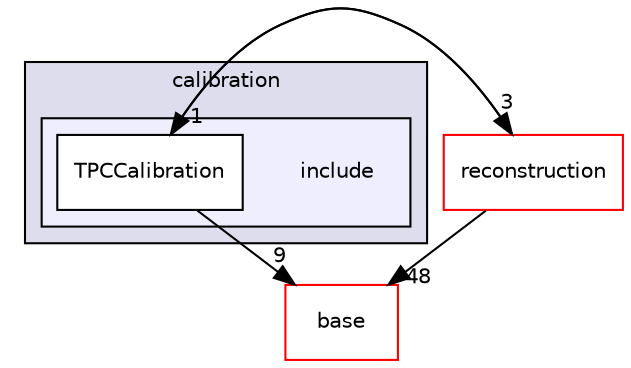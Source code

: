 digraph "/home/travis/build/AliceO2Group/AliceO2/Detectors/TPC/calibration/include" {
  bgcolor=transparent;
  compound=true
  node [ fontsize="10", fontname="Helvetica"];
  edge [ labelfontsize="10", labelfontname="Helvetica"];
  subgraph clusterdir_4995562033b321477cfe3c34a14a5189 {
    graph [ bgcolor="#ddddee", pencolor="black", label="calibration" fontname="Helvetica", fontsize="10", URL="dir_4995562033b321477cfe3c34a14a5189.html"]
  subgraph clusterdir_2168d348e8784d0b706f7ff616321664 {
    graph [ bgcolor="#eeeeff", pencolor="black", label="" URL="dir_2168d348e8784d0b706f7ff616321664.html"];
    dir_2168d348e8784d0b706f7ff616321664 [shape=plaintext label="include"];
    dir_ea8be0da165e68acf0108b458eaa1417 [shape=box label="TPCCalibration" color="black" fillcolor="white" style="filled" URL="dir_ea8be0da165e68acf0108b458eaa1417.html"];
  }
  }
  dir_677b030cc750909e4cd27413873678d8 [shape=box label="base" color="red" URL="dir_677b030cc750909e4cd27413873678d8.html"];
  dir_a5de047958dd458e809773c6ffaa8478 [shape=box label="reconstruction" color="red" URL="dir_a5de047958dd458e809773c6ffaa8478.html"];
  dir_ea8be0da165e68acf0108b458eaa1417->dir_677b030cc750909e4cd27413873678d8 [headlabel="9", labeldistance=1.5 headhref="dir_000202_000080.html"];
  dir_ea8be0da165e68acf0108b458eaa1417->dir_a5de047958dd458e809773c6ffaa8478 [headlabel="3", labeldistance=1.5 headhref="dir_000202_000161.html"];
  dir_a5de047958dd458e809773c6ffaa8478->dir_677b030cc750909e4cd27413873678d8 [headlabel="48", labeldistance=1.5 headhref="dir_000161_000080.html"];
  dir_a5de047958dd458e809773c6ffaa8478->dir_ea8be0da165e68acf0108b458eaa1417 [headlabel="1", labeldistance=1.5 headhref="dir_000161_000202.html"];
}

